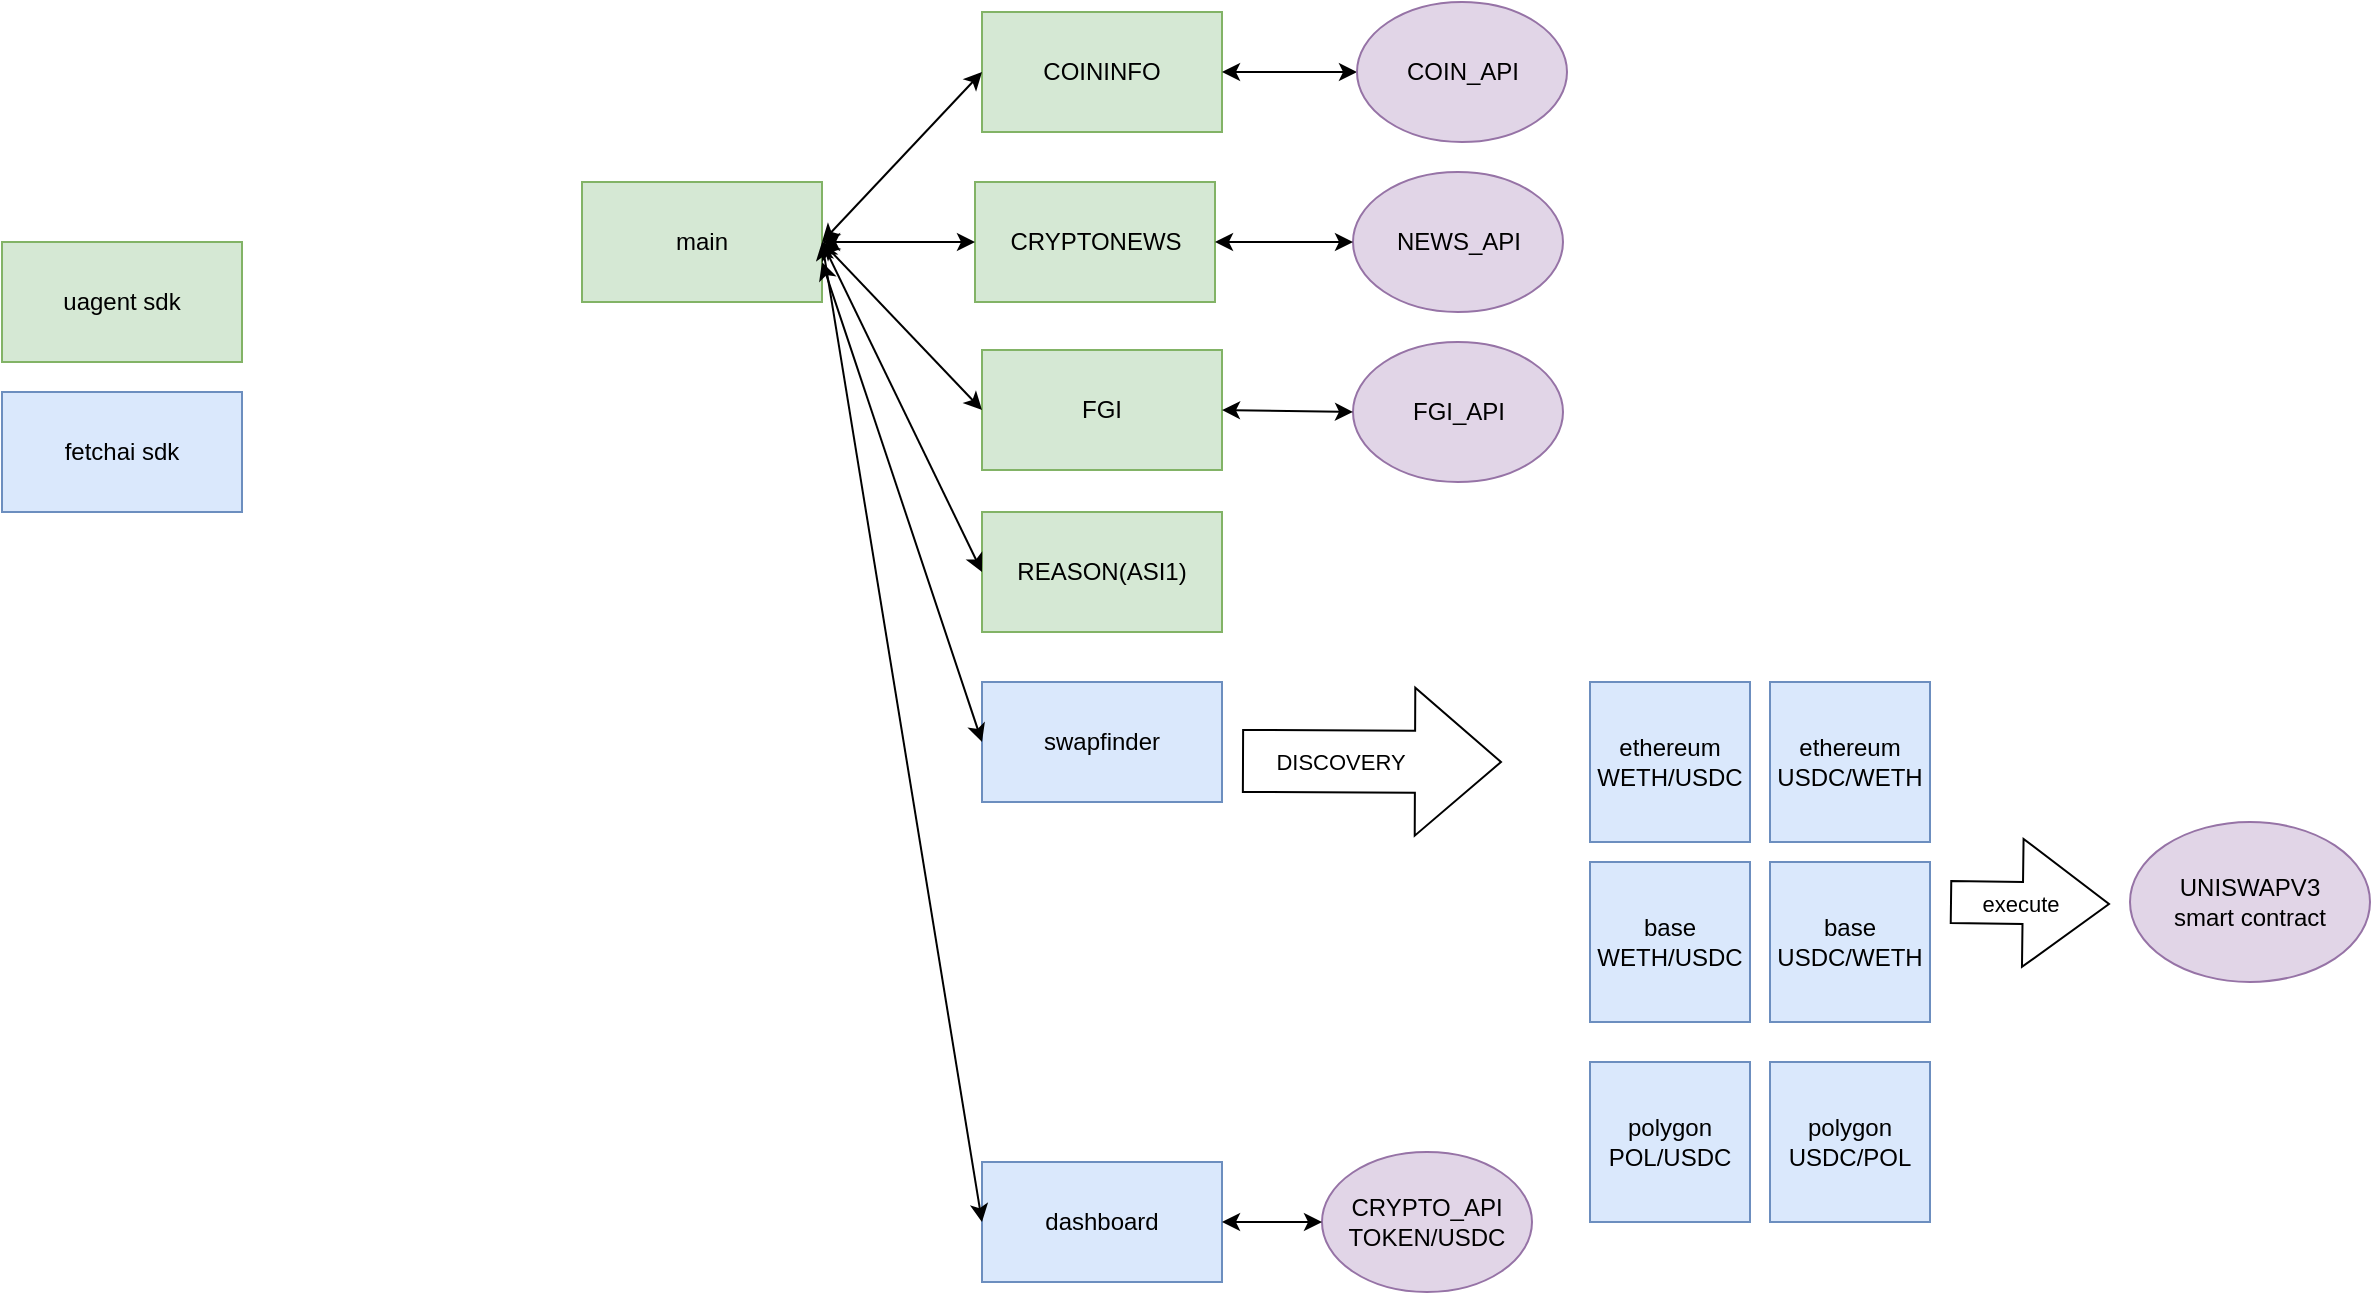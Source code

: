 <mxfile version="26.1.1">
  <diagram name="Page-1" id="MKXA0fDUGcRWl4akMo9s">
    <mxGraphModel dx="1594" dy="1131" grid="1" gridSize="10" guides="1" tooltips="1" connect="1" arrows="1" fold="1" page="0" pageScale="1" pageWidth="827" pageHeight="1169" math="0" shadow="0">
      <root>
        <mxCell id="0" />
        <mxCell id="1" parent="0" />
        <mxCell id="rjRmtGKfGtrBU_hQQWLT-1" value="main" style="rounded=0;whiteSpace=wrap;html=1;fillColor=#d5e8d4;strokeColor=#82b366;" vertex="1" parent="1">
          <mxGeometry x="40" y="30" width="120" height="60" as="geometry" />
        </mxCell>
        <mxCell id="rjRmtGKfGtrBU_hQQWLT-2" value="FGI" style="rounded=0;whiteSpace=wrap;html=1;fillColor=#d5e8d4;strokeColor=#82b366;" vertex="1" parent="1">
          <mxGeometry x="240" y="114" width="120" height="60" as="geometry" />
        </mxCell>
        <mxCell id="rjRmtGKfGtrBU_hQQWLT-3" value="COININFO" style="rounded=0;whiteSpace=wrap;html=1;fillColor=#d5e8d4;strokeColor=#82b366;" vertex="1" parent="1">
          <mxGeometry x="240" y="-55" width="120" height="60" as="geometry" />
        </mxCell>
        <mxCell id="rjRmtGKfGtrBU_hQQWLT-4" value="swapfinder" style="rounded=0;whiteSpace=wrap;html=1;fillColor=#dae8fc;strokeColor=#6c8ebf;" vertex="1" parent="1">
          <mxGeometry x="240" y="280" width="120" height="60" as="geometry" />
        </mxCell>
        <mxCell id="rjRmtGKfGtrBU_hQQWLT-5" value="REASON(ASI1)" style="rounded=0;whiteSpace=wrap;html=1;fillColor=#d5e8d4;strokeColor=#82b366;" vertex="1" parent="1">
          <mxGeometry x="240" y="195" width="120" height="60" as="geometry" />
        </mxCell>
        <mxCell id="rjRmtGKfGtrBU_hQQWLT-7" value="" style="endArrow=classic;startArrow=classic;html=1;rounded=0;entryX=0;entryY=0.5;entryDx=0;entryDy=0;exitX=1;exitY=0.5;exitDx=0;exitDy=0;" edge="1" parent="1" source="rjRmtGKfGtrBU_hQQWLT-1" target="rjRmtGKfGtrBU_hQQWLT-2">
          <mxGeometry width="50" height="50" relative="1" as="geometry">
            <mxPoint x="110" y="270" as="sourcePoint" />
            <mxPoint x="160" y="220" as="targetPoint" />
          </mxGeometry>
        </mxCell>
        <mxCell id="rjRmtGKfGtrBU_hQQWLT-8" value="" style="endArrow=classic;startArrow=classic;html=1;rounded=0;entryX=0;entryY=0.5;entryDx=0;entryDy=0;exitX=1;exitY=0.5;exitDx=0;exitDy=0;" edge="1" parent="1" source="rjRmtGKfGtrBU_hQQWLT-1" target="rjRmtGKfGtrBU_hQQWLT-3">
          <mxGeometry width="50" height="50" relative="1" as="geometry">
            <mxPoint x="170" y="200" as="sourcePoint" />
            <mxPoint x="250" y="200" as="targetPoint" />
          </mxGeometry>
        </mxCell>
        <mxCell id="rjRmtGKfGtrBU_hQQWLT-9" value="" style="endArrow=classic;startArrow=classic;html=1;rounded=0;entryX=0;entryY=0.5;entryDx=0;entryDy=0;exitX=1;exitY=0.5;exitDx=0;exitDy=0;" edge="1" parent="1" source="rjRmtGKfGtrBU_hQQWLT-1" target="rjRmtGKfGtrBU_hQQWLT-5">
          <mxGeometry width="50" height="50" relative="1" as="geometry">
            <mxPoint x="140" y="220" as="sourcePoint" />
            <mxPoint x="220" y="300" as="targetPoint" />
          </mxGeometry>
        </mxCell>
        <mxCell id="rjRmtGKfGtrBU_hQQWLT-10" value="" style="endArrow=classic;startArrow=classic;html=1;rounded=0;entryX=0;entryY=0.5;entryDx=0;entryDy=0;" edge="1" parent="1" target="rjRmtGKfGtrBU_hQQWLT-4">
          <mxGeometry width="50" height="50" relative="1" as="geometry">
            <mxPoint x="160" y="70" as="sourcePoint" />
            <mxPoint x="210" y="370" as="targetPoint" />
          </mxGeometry>
        </mxCell>
        <mxCell id="rjRmtGKfGtrBU_hQQWLT-12" value="CRYPTONEWS" style="rounded=0;whiteSpace=wrap;html=1;fillColor=#d5e8d4;strokeColor=#82b366;" vertex="1" parent="1">
          <mxGeometry x="236.5" y="30" width="120" height="60" as="geometry" />
        </mxCell>
        <mxCell id="rjRmtGKfGtrBU_hQQWLT-13" value="NEWS_API" style="ellipse;whiteSpace=wrap;html=1;fillColor=#e1d5e7;strokeColor=#9673a6;" vertex="1" parent="1">
          <mxGeometry x="425.5" y="25" width="105" height="70" as="geometry" />
        </mxCell>
        <mxCell id="rjRmtGKfGtrBU_hQQWLT-14" value="" style="endArrow=classic;startArrow=classic;html=1;rounded=0;exitX=1;exitY=0.5;exitDx=0;exitDy=0;entryX=0;entryY=0.5;entryDx=0;entryDy=0;" edge="1" parent="1" source="rjRmtGKfGtrBU_hQQWLT-12" target="rjRmtGKfGtrBU_hQQWLT-13">
          <mxGeometry width="50" height="50" relative="1" as="geometry">
            <mxPoint x="618" y="510" as="sourcePoint" />
            <mxPoint x="698" y="430" as="targetPoint" />
          </mxGeometry>
        </mxCell>
        <mxCell id="rjRmtGKfGtrBU_hQQWLT-15" value="FGI_API" style="ellipse;whiteSpace=wrap;html=1;fillColor=#e1d5e7;strokeColor=#9673a6;" vertex="1" parent="1">
          <mxGeometry x="425.5" y="110" width="105" height="70" as="geometry" />
        </mxCell>
        <mxCell id="rjRmtGKfGtrBU_hQQWLT-16" value="" style="endArrow=classic;startArrow=classic;html=1;rounded=0;exitX=1;exitY=0.5;exitDx=0;exitDy=0;entryX=0;entryY=0.5;entryDx=0;entryDy=0;" edge="1" parent="1" target="rjRmtGKfGtrBU_hQQWLT-15" source="rjRmtGKfGtrBU_hQQWLT-2">
          <mxGeometry width="50" height="50" relative="1" as="geometry">
            <mxPoint x="420" y="259" as="sourcePoint" />
            <mxPoint x="560" y="309" as="targetPoint" />
          </mxGeometry>
        </mxCell>
        <mxCell id="rjRmtGKfGtrBU_hQQWLT-17" value="" style="endArrow=classic;startArrow=classic;html=1;rounded=0;exitX=1;exitY=0.5;exitDx=0;exitDy=0;entryX=0;entryY=0.5;entryDx=0;entryDy=0;" edge="1" parent="1" target="rjRmtGKfGtrBU_hQQWLT-19" source="rjRmtGKfGtrBU_hQQWLT-3">
          <mxGeometry width="50" height="50" relative="1" as="geometry">
            <mxPoint x="360" y="155" as="sourcePoint" />
            <mxPoint x="420" y="151" as="targetPoint" />
          </mxGeometry>
        </mxCell>
        <mxCell id="rjRmtGKfGtrBU_hQQWLT-19" value="COIN_API" style="ellipse;whiteSpace=wrap;html=1;fillColor=#e1d5e7;strokeColor=#9673a6;" vertex="1" parent="1">
          <mxGeometry x="427.5" y="-60" width="105" height="70" as="geometry" />
        </mxCell>
        <mxCell id="rjRmtGKfGtrBU_hQQWLT-22" value="ethereum&lt;div&gt;WETH/USDC&lt;/div&gt;" style="whiteSpace=wrap;html=1;aspect=fixed;fillColor=#dae8fc;strokeColor=#6c8ebf;" vertex="1" parent="1">
          <mxGeometry x="544" y="280" width="80" height="80" as="geometry" />
        </mxCell>
        <mxCell id="rjRmtGKfGtrBU_hQQWLT-23" value="" style="shape=flexArrow;endArrow=classic;html=1;rounded=0;endWidth=42;endSize=14;width=31;" edge="1" parent="1">
          <mxGeometry width="50" height="50" relative="1" as="geometry">
            <mxPoint x="370" y="319.5" as="sourcePoint" />
            <mxPoint x="500" y="320" as="targetPoint" />
          </mxGeometry>
        </mxCell>
        <mxCell id="rjRmtGKfGtrBU_hQQWLT-24" value="DISCOVERY" style="edgeLabel;html=1;align=center;verticalAlign=middle;resizable=0;points=[];" vertex="1" connectable="0" parent="rjRmtGKfGtrBU_hQQWLT-23">
          <mxGeometry x="-0.473" y="-1" relative="1" as="geometry">
            <mxPoint x="14" y="-1" as="offset" />
          </mxGeometry>
        </mxCell>
        <mxCell id="rjRmtGKfGtrBU_hQQWLT-26" value="ethereum&lt;div&gt;USDC/WETH&lt;/div&gt;" style="whiteSpace=wrap;html=1;aspect=fixed;fillColor=#dae8fc;strokeColor=#6c8ebf;" vertex="1" parent="1">
          <mxGeometry x="634" y="280" width="80" height="80" as="geometry" />
        </mxCell>
        <mxCell id="rjRmtGKfGtrBU_hQQWLT-28" value="uagent sdk" style="rounded=0;whiteSpace=wrap;html=1;fillColor=#d5e8d4;strokeColor=#82b366;" vertex="1" parent="1">
          <mxGeometry x="-250" y="60" width="120" height="60" as="geometry" />
        </mxCell>
        <mxCell id="rjRmtGKfGtrBU_hQQWLT-29" value="fetchai sdk" style="rounded=0;whiteSpace=wrap;html=1;fillColor=#dae8fc;strokeColor=#6c8ebf;" vertex="1" parent="1">
          <mxGeometry x="-250" y="135" width="120" height="60" as="geometry" />
        </mxCell>
        <mxCell id="rjRmtGKfGtrBU_hQQWLT-30" value="base&lt;div&gt;WETH/USDC&lt;/div&gt;" style="whiteSpace=wrap;html=1;aspect=fixed;fillColor=#dae8fc;strokeColor=#6c8ebf;" vertex="1" parent="1">
          <mxGeometry x="544" y="370" width="80" height="80" as="geometry" />
        </mxCell>
        <mxCell id="rjRmtGKfGtrBU_hQQWLT-31" value="base&lt;div&gt;USDC/WETH&lt;/div&gt;" style="whiteSpace=wrap;html=1;aspect=fixed;fillColor=#dae8fc;strokeColor=#6c8ebf;" vertex="1" parent="1">
          <mxGeometry x="634" y="370" width="80" height="80" as="geometry" />
        </mxCell>
        <mxCell id="rjRmtGKfGtrBU_hQQWLT-32" value="polygon&lt;br&gt;&lt;div&gt;POL/USDC&lt;/div&gt;" style="whiteSpace=wrap;html=1;aspect=fixed;fillColor=#dae8fc;strokeColor=#6c8ebf;" vertex="1" parent="1">
          <mxGeometry x="544" y="470" width="80" height="80" as="geometry" />
        </mxCell>
        <mxCell id="rjRmtGKfGtrBU_hQQWLT-33" value="polygon&lt;div&gt;USDC/POL&lt;/div&gt;" style="whiteSpace=wrap;html=1;aspect=fixed;fillColor=#dae8fc;strokeColor=#6c8ebf;" vertex="1" parent="1">
          <mxGeometry x="634" y="470" width="80" height="80" as="geometry" />
        </mxCell>
        <mxCell id="rjRmtGKfGtrBU_hQQWLT-34" value="dashboard" style="rounded=0;whiteSpace=wrap;html=1;fillColor=#dae8fc;strokeColor=#6c8ebf;" vertex="1" parent="1">
          <mxGeometry x="240" y="520" width="120" height="60" as="geometry" />
        </mxCell>
        <mxCell id="rjRmtGKfGtrBU_hQQWLT-35" value="" style="endArrow=classic;startArrow=classic;html=1;rounded=0;entryX=0;entryY=0.5;entryDx=0;entryDy=0;exitX=1;exitY=0.5;exitDx=0;exitDy=0;" edge="1" parent="1" source="rjRmtGKfGtrBU_hQQWLT-1" target="rjRmtGKfGtrBU_hQQWLT-34">
          <mxGeometry width="50" height="50" relative="1" as="geometry">
            <mxPoint x="140" y="250" as="sourcePoint" />
            <mxPoint x="220" y="490" as="targetPoint" />
          </mxGeometry>
        </mxCell>
        <mxCell id="rjRmtGKfGtrBU_hQQWLT-36" value="UNISWAPV3&lt;div&gt;smart contract&lt;/div&gt;" style="ellipse;whiteSpace=wrap;html=1;fillColor=#e1d5e7;strokeColor=#9673a6;" vertex="1" parent="1">
          <mxGeometry x="814" y="350" width="120" height="80" as="geometry" />
        </mxCell>
        <mxCell id="rjRmtGKfGtrBU_hQQWLT-37" value="" style="shape=flexArrow;endArrow=classic;html=1;rounded=0;endWidth=42;endSize=14.04;width=21;" edge="1" parent="1">
          <mxGeometry width="50" height="50" relative="1" as="geometry">
            <mxPoint x="724" y="390" as="sourcePoint" />
            <mxPoint x="804" y="391" as="targetPoint" />
          </mxGeometry>
        </mxCell>
        <mxCell id="rjRmtGKfGtrBU_hQQWLT-38" value="execute" style="edgeLabel;html=1;align=center;verticalAlign=middle;resizable=0;points=[];" vertex="1" connectable="0" parent="rjRmtGKfGtrBU_hQQWLT-37">
          <mxGeometry x="-0.473" y="-1" relative="1" as="geometry">
            <mxPoint x="14" y="-1" as="offset" />
          </mxGeometry>
        </mxCell>
        <mxCell id="rjRmtGKfGtrBU_hQQWLT-40" value="" style="endArrow=classic;startArrow=classic;html=1;rounded=0;entryX=0;entryY=0.5;entryDx=0;entryDy=0;exitX=1;exitY=0.5;exitDx=0;exitDy=0;" edge="1" parent="1" source="rjRmtGKfGtrBU_hQQWLT-1" target="rjRmtGKfGtrBU_hQQWLT-12">
          <mxGeometry width="50" height="50" relative="1" as="geometry">
            <mxPoint x="610" y="110" as="sourcePoint" />
            <mxPoint x="690" y="275" as="targetPoint" />
          </mxGeometry>
        </mxCell>
        <mxCell id="rjRmtGKfGtrBU_hQQWLT-41" value="CRYPTO_API&lt;div&gt;TOKEN/USDC&lt;/div&gt;" style="ellipse;whiteSpace=wrap;html=1;fillColor=#e1d5e7;strokeColor=#9673a6;" vertex="1" parent="1">
          <mxGeometry x="410" y="515" width="105" height="70" as="geometry" />
        </mxCell>
        <mxCell id="rjRmtGKfGtrBU_hQQWLT-42" value="" style="endArrow=classic;startArrow=classic;html=1;rounded=0;entryX=0;entryY=0.5;entryDx=0;entryDy=0;exitX=1;exitY=0.5;exitDx=0;exitDy=0;" edge="1" parent="1" source="rjRmtGKfGtrBU_hQQWLT-34" target="rjRmtGKfGtrBU_hQQWLT-41">
          <mxGeometry width="50" height="50" relative="1" as="geometry">
            <mxPoint x="560" y="530" as="sourcePoint" />
            <mxPoint x="640" y="770" as="targetPoint" />
          </mxGeometry>
        </mxCell>
      </root>
    </mxGraphModel>
  </diagram>
</mxfile>
